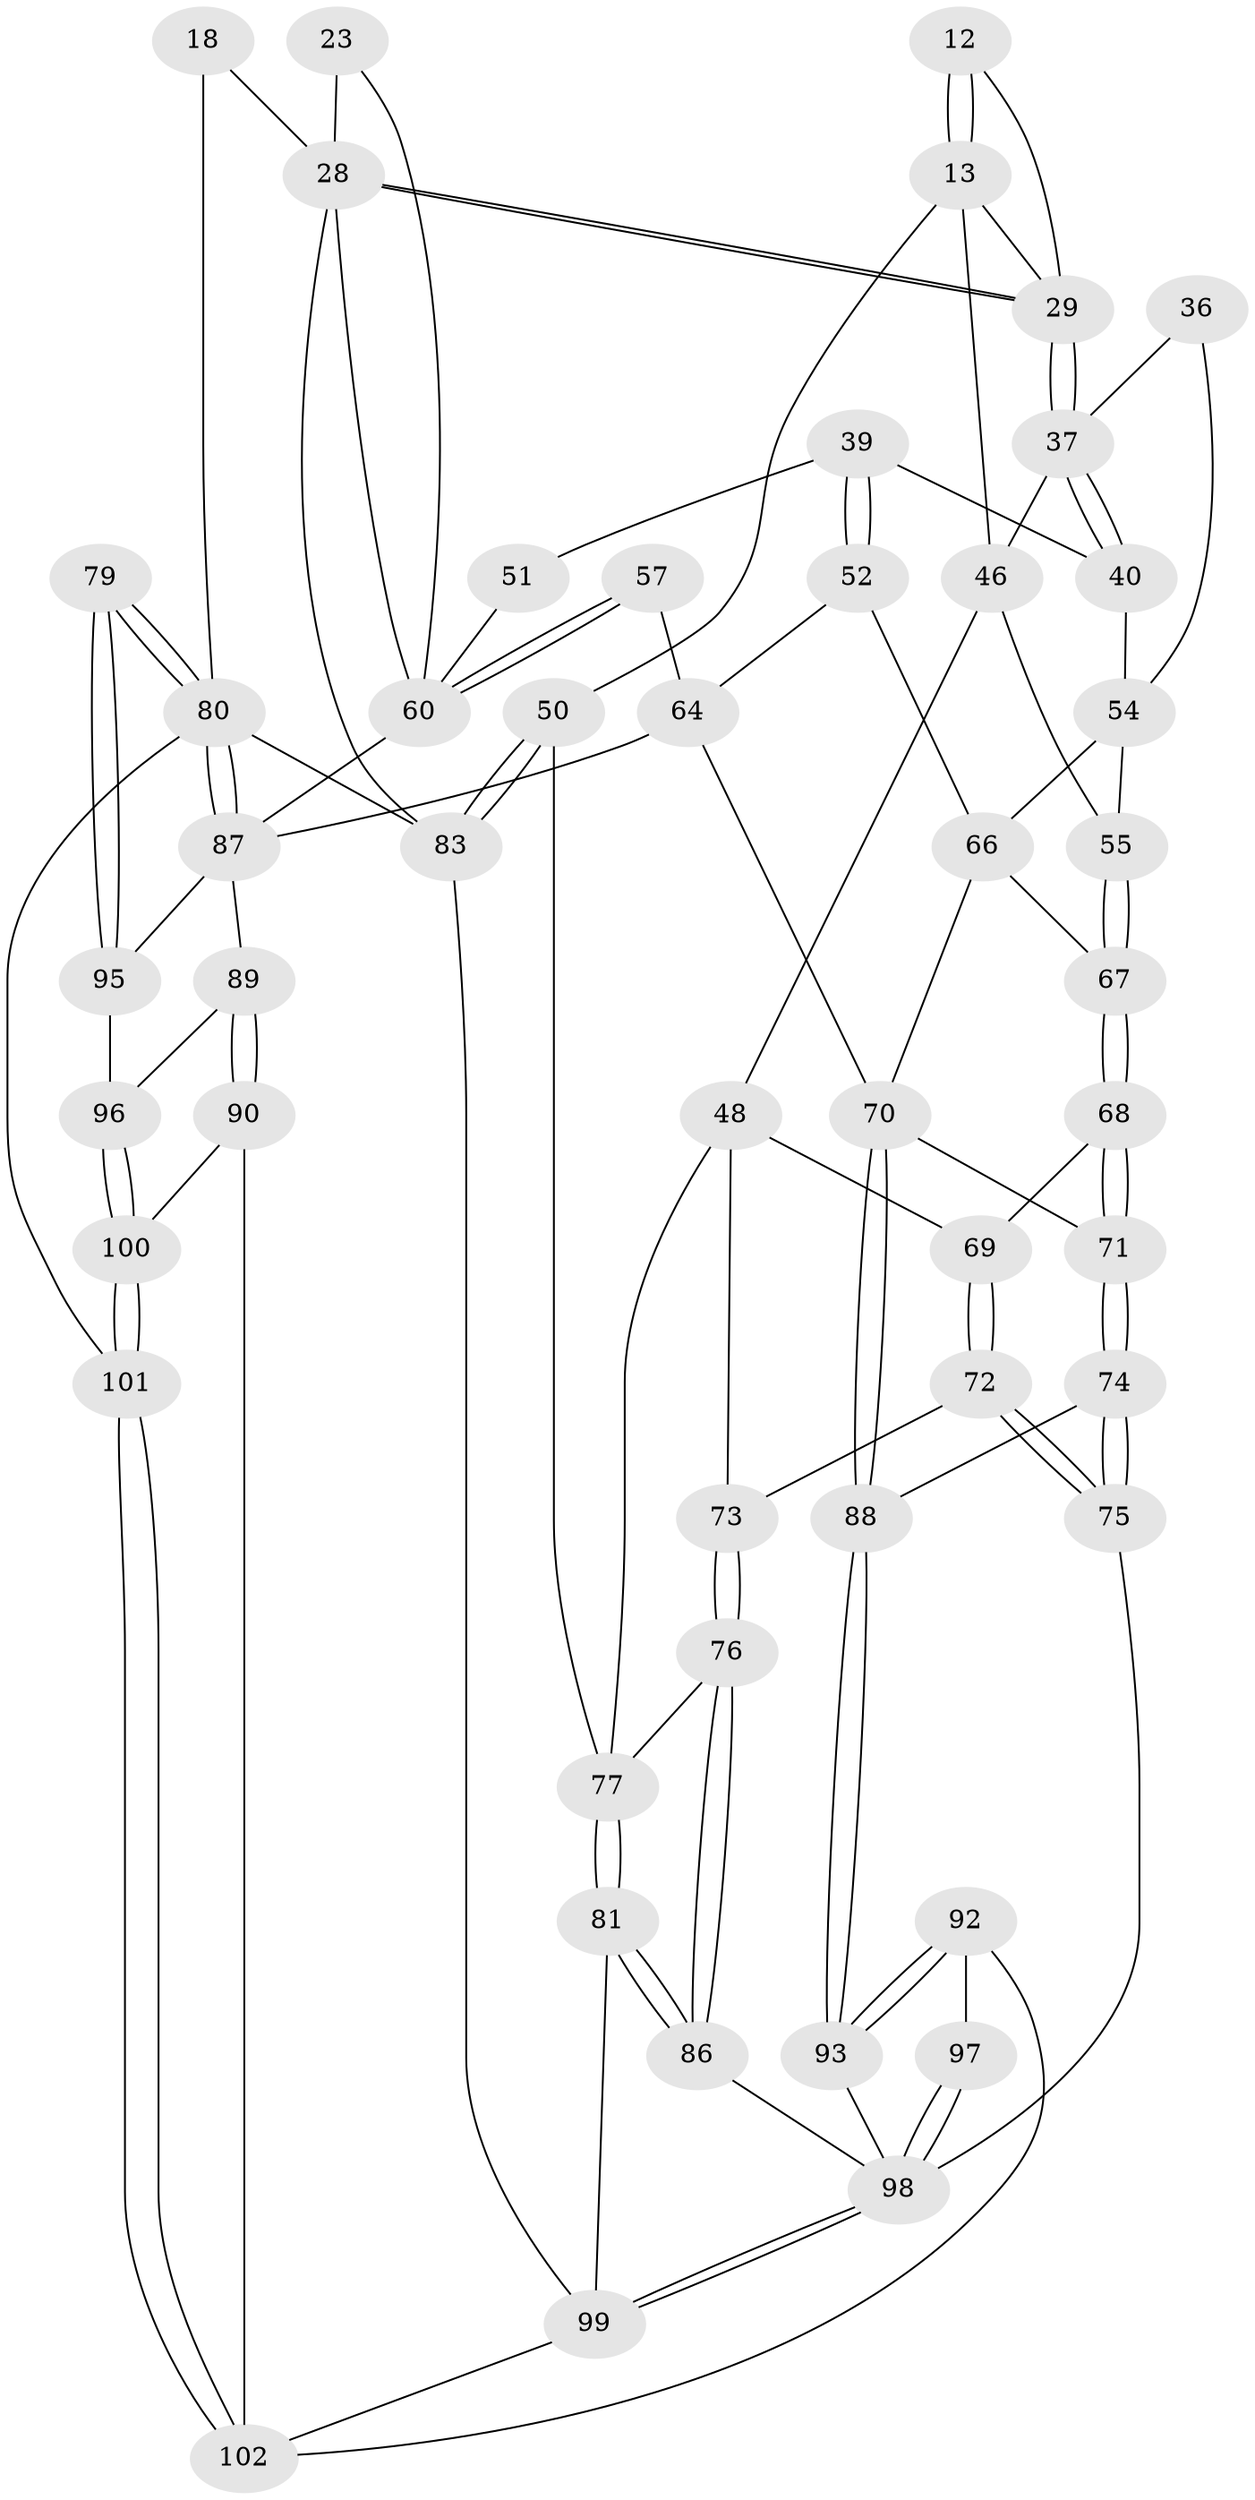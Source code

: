 // original degree distribution, {4: 0.22549019607843138, 6: 0.22549019607843138, 5: 0.5196078431372549, 3: 0.029411764705882353}
// Generated by graph-tools (version 1.1) at 2025/59/03/09/25 04:59:57]
// undirected, 51 vertices, 114 edges
graph export_dot {
graph [start="1"]
  node [color=gray90,style=filled];
  12 [pos="+0.1853186418298824+0.24446475959893718"];
  13 [pos="+0.11726271796356567+0.30251510960425826",super="+11"];
  18 [pos="+0.959848854403647+0.2322910030720696",super="+15"];
  23 [pos="+0.6308224574593176+0.22292994737247968",super="+21+22"];
  28 [pos="+0.5621137463220343+0.2650300972596692",super="+24"];
  29 [pos="+0.49748244499971855+0.3018846105940456",super="+25"];
  36 [pos="+0.35642277345562523+0.3506257722868935"];
  37 [pos="+0.4697235984767225+0.32213187166762736",super="+35"];
  39 [pos="+0.5030362694129943+0.4185128721316218"];
  40 [pos="+0.48917571979394586+0.4021044033672094"];
  46 [pos="+0.15940534829316735+0.47376942001632494",super="+34"];
  48 [pos="+0.03573972207336952+0.5626486147273343",super="+47"];
  50 [pos="+0+0.5748642838131023",super="+3"];
  51 [pos="+0.5399495900524688+0.42703046015425944",super="+38"];
  52 [pos="+0.44516133026329535+0.5144483137616793"];
  54 [pos="+0.38184576032043843+0.4866497152994281",super="+41"];
  55 [pos="+0.229120858999526+0.48080702427016236"];
  57 [pos="+0.5470901393831952+0.4855851069765071"];
  60 [pos="+0.6155593159364854+0.5745870159906061",super="+59+56+45"];
  64 [pos="+0.6354456609240817+0.6748360197406656",super="+58"];
  66 [pos="+0.39835214270722435+0.5721598487961158",super="+53"];
  67 [pos="+0.38355614313132913+0.5875431502344768"];
  68 [pos="+0.3232832256303789+0.6634665448836894"];
  69 [pos="+0.20220567614783624+0.5779429068029865"];
  70 [pos="+0.5218002260245045+0.7132691999039111",super="+65"];
  71 [pos="+0.3294997657058145+0.6887469050876366"];
  72 [pos="+0.18912938502339524+0.7449219800624439"];
  73 [pos="+0.15090037365257833+0.7341319137238438"];
  74 [pos="+0.31326988114361776+0.7410637680380555"];
  75 [pos="+0.2616046363790908+0.8057773077130074"];
  76 [pos="+0.09825138473100663+0.7839313221330777"];
  77 [pos="+0.04077444497536408+0.7298872988561517",super="+49"];
  79 [pos="+1+0.8561047838774847"];
  80 [pos="+1+0.8002176700338608",super="+43+42+78"];
  81 [pos="+0+1"];
  83 [pos="+0+1",super="+2"];
  86 [pos="+0.11434590319456155+0.8898380152429687"];
  87 [pos="+0.8511330595220965+0.73186758004105",super="+63"];
  88 [pos="+0.454147412414946+0.826491035378043"];
  89 [pos="+0.7427821517989811+0.798655554914878"];
  90 [pos="+0.7399539395317435+0.8101694923943283"];
  92 [pos="+0.5594935220950542+0.9322086295402818"];
  93 [pos="+0.4541685702765752+0.8320620352760641"];
  95 [pos="+1+0.8569352547326935"];
  96 [pos="+0.9739633839914635+0.8784840946376332"];
  97 [pos="+0.3929841474175113+0.9533912375116449"];
  98 [pos="+0.3158672894344152+1",super="+85+84+94"];
  99 [pos="+0.29463855402738254+1",super="+82"];
  100 [pos="+0.9191485579284098+1"];
  101 [pos="+1+1"];
  102 [pos="+0.6409231696916082+1",super="+91"];
  12 -- 13 [weight=2];
  12 -- 13;
  12 -- 29;
  13 -- 50;
  13 -- 29;
  13 -- 46;
  18 -- 80 [weight=2];
  18 -- 28;
  23 -- 60;
  23 -- 28 [weight=2];
  28 -- 29 [weight=2];
  28 -- 29;
  28 -- 60 [weight=2];
  28 -- 83;
  29 -- 37 [weight=3];
  29 -- 37;
  36 -- 54;
  36 -- 37 [weight=2];
  37 -- 40;
  37 -- 40;
  37 -- 46;
  39 -- 40;
  39 -- 52;
  39 -- 52;
  39 -- 51;
  40 -- 54;
  46 -- 55;
  46 -- 48;
  48 -- 73;
  48 -- 77;
  48 -- 69;
  50 -- 83 [weight=2];
  50 -- 83;
  50 -- 77;
  51 -- 60 [weight=3];
  52 -- 64;
  52 -- 66;
  54 -- 55;
  54 -- 66;
  55 -- 67;
  55 -- 67;
  57 -- 60 [weight=2];
  57 -- 60;
  57 -- 64;
  60 -- 87 [weight=2];
  64 -- 70;
  64 -- 87;
  66 -- 67;
  66 -- 70;
  67 -- 68;
  67 -- 68;
  68 -- 69;
  68 -- 71;
  68 -- 71;
  69 -- 72;
  69 -- 72;
  70 -- 71;
  70 -- 88;
  70 -- 88;
  71 -- 74;
  71 -- 74;
  72 -- 73;
  72 -- 75;
  72 -- 75;
  73 -- 76;
  73 -- 76;
  74 -- 75;
  74 -- 75;
  74 -- 88;
  75 -- 98;
  76 -- 77;
  76 -- 86;
  76 -- 86;
  77 -- 81;
  77 -- 81;
  79 -- 80 [weight=2];
  79 -- 80;
  79 -- 95;
  79 -- 95;
  80 -- 87 [weight=2];
  80 -- 87;
  80 -- 83 [weight=2];
  80 -- 101;
  81 -- 86;
  81 -- 86;
  81 -- 99;
  83 -- 99;
  86 -- 98;
  87 -- 95;
  87 -- 89;
  88 -- 93;
  88 -- 93;
  89 -- 90;
  89 -- 90;
  89 -- 96;
  90 -- 100;
  90 -- 102;
  92 -- 93;
  92 -- 93;
  92 -- 97;
  92 -- 102;
  93 -- 98;
  95 -- 96;
  96 -- 100;
  96 -- 100;
  97 -- 98 [weight=2];
  97 -- 98;
  98 -- 99;
  98 -- 99;
  99 -- 102;
  100 -- 101;
  100 -- 101;
  101 -- 102;
  101 -- 102;
}

